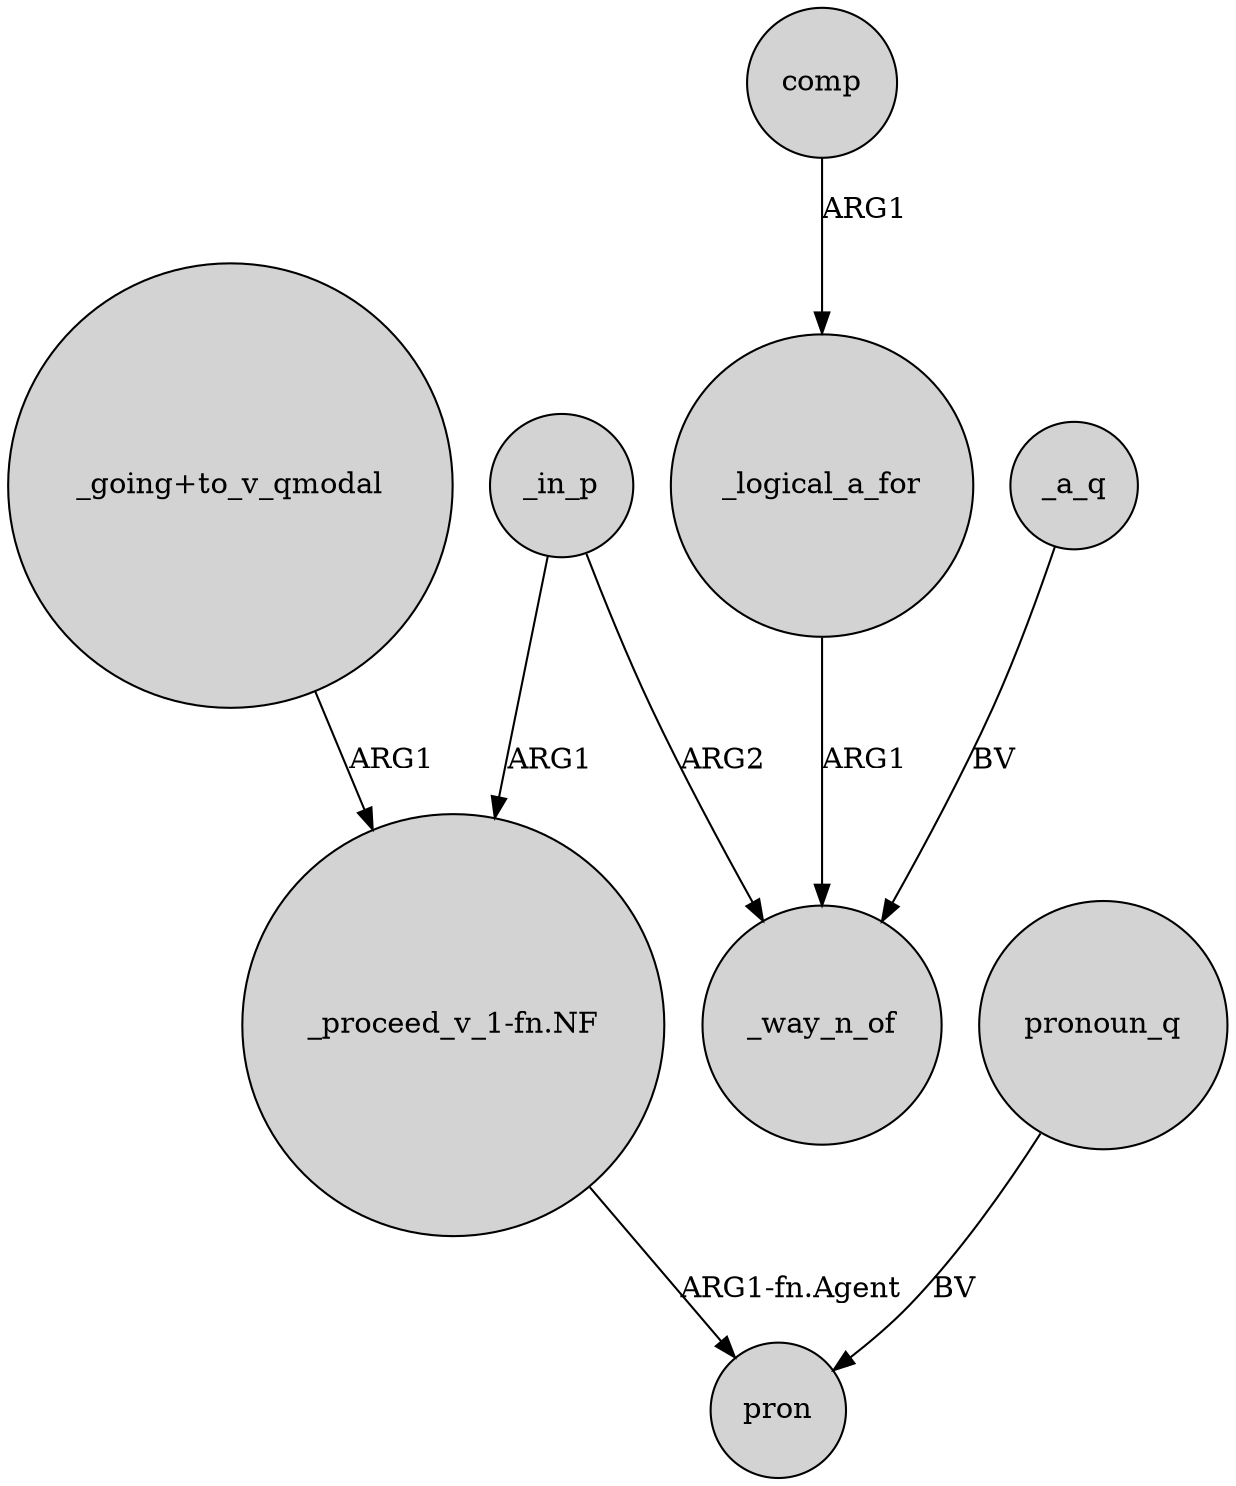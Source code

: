 digraph {
	node [shape=circle style=filled]
	_in_p -> "_proceed_v_1-fn.NF" [label=ARG1]
	"_proceed_v_1-fn.NF" -> pron [label="ARG1-fn.Agent"]
	_in_p -> _way_n_of [label=ARG2]
	_a_q -> _way_n_of [label=BV]
	"_going+to_v_qmodal" -> "_proceed_v_1-fn.NF" [label=ARG1]
	comp -> _logical_a_for [label=ARG1]
	_logical_a_for -> _way_n_of [label=ARG1]
	pronoun_q -> pron [label=BV]
}
